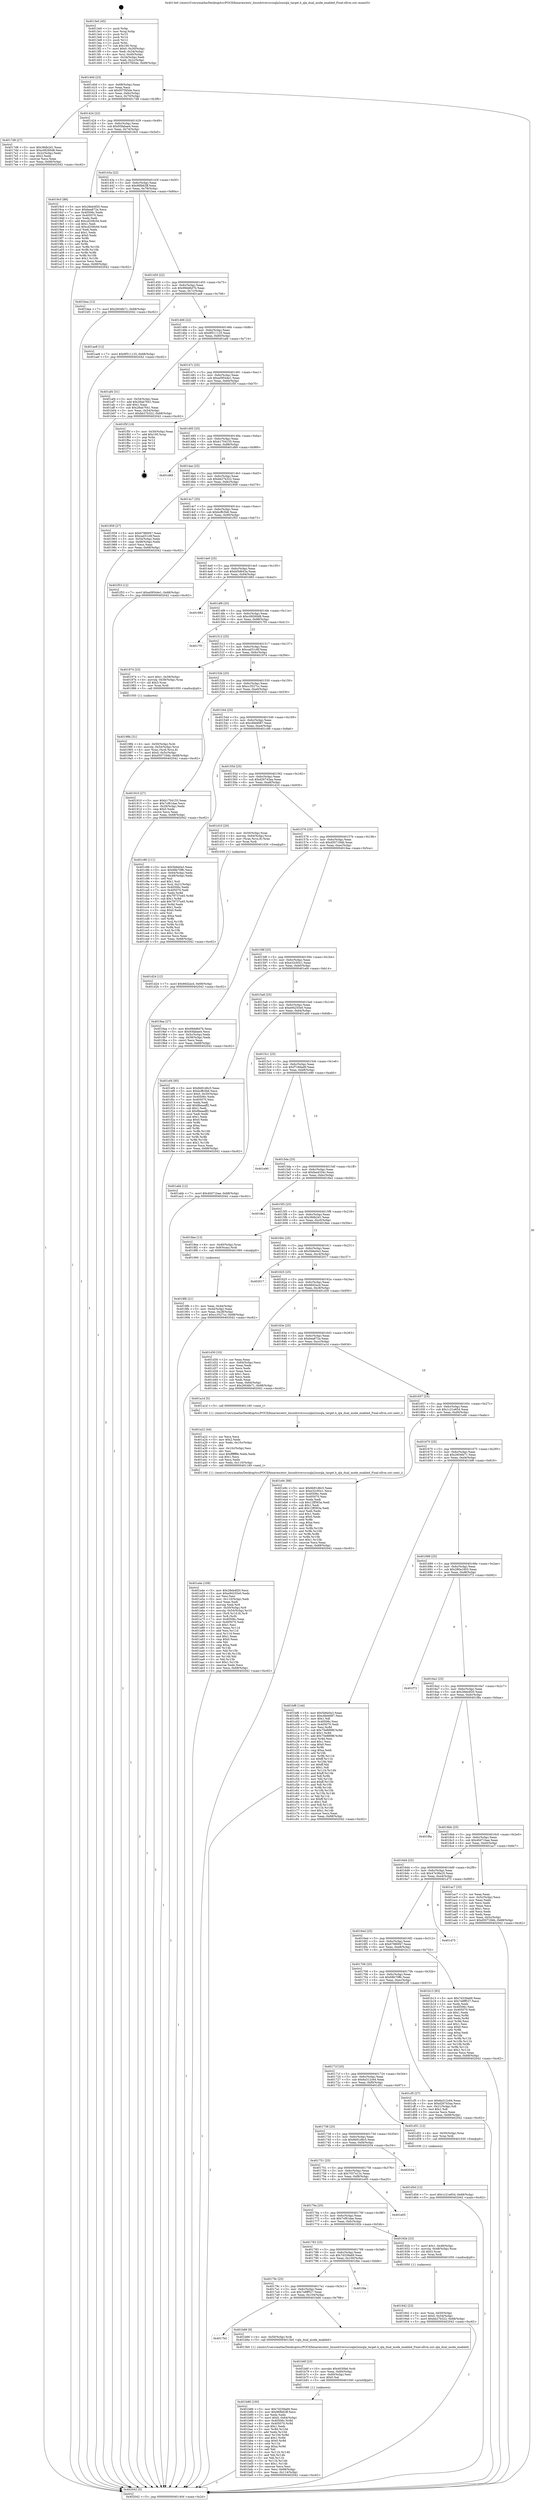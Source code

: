 digraph "0x4013e0" {
  label = "0x4013e0 (/mnt/c/Users/mathe/Desktop/tcc/POCII/binaries/extr_linuxdriversscsiqla2xxxqla_target.h_qla_dual_mode_enabled_Final-ollvm.out::main(0))"
  labelloc = "t"
  node[shape=record]

  Entry [label="",width=0.3,height=0.3,shape=circle,fillcolor=black,style=filled]
  "0x40140d" [label="{
     0x40140d [23]\l
     | [instrs]\l
     &nbsp;&nbsp;0x40140d \<+3\>: mov -0x68(%rbp),%eax\l
     &nbsp;&nbsp;0x401410 \<+2\>: mov %eax,%ecx\l
     &nbsp;&nbsp;0x401412 \<+6\>: sub $0x937f45de,%ecx\l
     &nbsp;&nbsp;0x401418 \<+3\>: mov %eax,-0x6c(%rbp)\l
     &nbsp;&nbsp;0x40141b \<+3\>: mov %ecx,-0x70(%rbp)\l
     &nbsp;&nbsp;0x40141e \<+6\>: je 00000000004017d8 \<main+0x3f8\>\l
  }"]
  "0x4017d8" [label="{
     0x4017d8 [27]\l
     | [instrs]\l
     &nbsp;&nbsp;0x4017d8 \<+5\>: mov $0x38db2d1,%eax\l
     &nbsp;&nbsp;0x4017dd \<+5\>: mov $0xc08260d8,%ecx\l
     &nbsp;&nbsp;0x4017e2 \<+3\>: mov -0x2c(%rbp),%edx\l
     &nbsp;&nbsp;0x4017e5 \<+3\>: cmp $0x2,%edx\l
     &nbsp;&nbsp;0x4017e8 \<+3\>: cmovne %ecx,%eax\l
     &nbsp;&nbsp;0x4017eb \<+3\>: mov %eax,-0x68(%rbp)\l
     &nbsp;&nbsp;0x4017ee \<+5\>: jmp 0000000000402042 \<main+0xc62\>\l
  }"]
  "0x401424" [label="{
     0x401424 [22]\l
     | [instrs]\l
     &nbsp;&nbsp;0x401424 \<+5\>: jmp 0000000000401429 \<main+0x49\>\l
     &nbsp;&nbsp;0x401429 \<+3\>: mov -0x6c(%rbp),%eax\l
     &nbsp;&nbsp;0x40142c \<+5\>: sub $0x93fabae4,%eax\l
     &nbsp;&nbsp;0x401431 \<+3\>: mov %eax,-0x74(%rbp)\l
     &nbsp;&nbsp;0x401434 \<+6\>: je 00000000004019c5 \<main+0x5e5\>\l
  }"]
  "0x402042" [label="{
     0x402042 [5]\l
     | [instrs]\l
     &nbsp;&nbsp;0x402042 \<+5\>: jmp 000000000040140d \<main+0x2d\>\l
  }"]
  "0x4013e0" [label="{
     0x4013e0 [45]\l
     | [instrs]\l
     &nbsp;&nbsp;0x4013e0 \<+1\>: push %rbp\l
     &nbsp;&nbsp;0x4013e1 \<+3\>: mov %rsp,%rbp\l
     &nbsp;&nbsp;0x4013e4 \<+2\>: push %r15\l
     &nbsp;&nbsp;0x4013e6 \<+2\>: push %r14\l
     &nbsp;&nbsp;0x4013e8 \<+2\>: push %r12\l
     &nbsp;&nbsp;0x4013ea \<+1\>: push %rbx\l
     &nbsp;&nbsp;0x4013eb \<+7\>: sub $0x100,%rsp\l
     &nbsp;&nbsp;0x4013f2 \<+7\>: movl $0x0,-0x30(%rbp)\l
     &nbsp;&nbsp;0x4013f9 \<+3\>: mov %edi,-0x34(%rbp)\l
     &nbsp;&nbsp;0x4013fc \<+4\>: mov %rsi,-0x40(%rbp)\l
     &nbsp;&nbsp;0x401400 \<+3\>: mov -0x34(%rbp),%edi\l
     &nbsp;&nbsp;0x401403 \<+3\>: mov %edi,-0x2c(%rbp)\l
     &nbsp;&nbsp;0x401406 \<+7\>: movl $0x937f45de,-0x68(%rbp)\l
  }"]
  Exit [label="",width=0.3,height=0.3,shape=circle,fillcolor=black,style=filled,peripheries=2]
  "0x4019c5" [label="{
     0x4019c5 [88]\l
     | [instrs]\l
     &nbsp;&nbsp;0x4019c5 \<+5\>: mov $0x28eb4f20,%eax\l
     &nbsp;&nbsp;0x4019ca \<+5\>: mov $0xbea872a,%ecx\l
     &nbsp;&nbsp;0x4019cf \<+7\>: mov 0x40506c,%edx\l
     &nbsp;&nbsp;0x4019d6 \<+7\>: mov 0x405070,%esi\l
     &nbsp;&nbsp;0x4019dd \<+2\>: mov %edx,%edi\l
     &nbsp;&nbsp;0x4019df \<+6\>: add $0xcd258c0d,%edi\l
     &nbsp;&nbsp;0x4019e5 \<+3\>: sub $0x1,%edi\l
     &nbsp;&nbsp;0x4019e8 \<+6\>: sub $0xcd258c0d,%edi\l
     &nbsp;&nbsp;0x4019ee \<+3\>: imul %edi,%edx\l
     &nbsp;&nbsp;0x4019f1 \<+3\>: and $0x1,%edx\l
     &nbsp;&nbsp;0x4019f4 \<+3\>: cmp $0x0,%edx\l
     &nbsp;&nbsp;0x4019f7 \<+4\>: sete %r8b\l
     &nbsp;&nbsp;0x4019fb \<+3\>: cmp $0xa,%esi\l
     &nbsp;&nbsp;0x4019fe \<+4\>: setl %r9b\l
     &nbsp;&nbsp;0x401a02 \<+3\>: mov %r8b,%r10b\l
     &nbsp;&nbsp;0x401a05 \<+3\>: and %r9b,%r10b\l
     &nbsp;&nbsp;0x401a08 \<+3\>: xor %r9b,%r8b\l
     &nbsp;&nbsp;0x401a0b \<+3\>: or %r8b,%r10b\l
     &nbsp;&nbsp;0x401a0e \<+4\>: test $0x1,%r10b\l
     &nbsp;&nbsp;0x401a12 \<+3\>: cmovne %ecx,%eax\l
     &nbsp;&nbsp;0x401a15 \<+3\>: mov %eax,-0x68(%rbp)\l
     &nbsp;&nbsp;0x401a18 \<+5\>: jmp 0000000000402042 \<main+0xc62\>\l
  }"]
  "0x40143a" [label="{
     0x40143a [22]\l
     | [instrs]\l
     &nbsp;&nbsp;0x40143a \<+5\>: jmp 000000000040143f \<main+0x5f\>\l
     &nbsp;&nbsp;0x40143f \<+3\>: mov -0x6c(%rbp),%eax\l
     &nbsp;&nbsp;0x401442 \<+5\>: sub $0x96fb62ff,%eax\l
     &nbsp;&nbsp;0x401447 \<+3\>: mov %eax,-0x78(%rbp)\l
     &nbsp;&nbsp;0x40144a \<+6\>: je 0000000000401bea \<main+0x80a\>\l
  }"]
  "0x401d5d" [label="{
     0x401d5d [12]\l
     | [instrs]\l
     &nbsp;&nbsp;0x401d5d \<+7\>: movl $0x1c21e654,-0x68(%rbp)\l
     &nbsp;&nbsp;0x401d64 \<+5\>: jmp 0000000000402042 \<main+0xc62\>\l
  }"]
  "0x401bea" [label="{
     0x401bea [12]\l
     | [instrs]\l
     &nbsp;&nbsp;0x401bea \<+7\>: movl $0x2604fe71,-0x68(%rbp)\l
     &nbsp;&nbsp;0x401bf1 \<+5\>: jmp 0000000000402042 \<main+0xc62\>\l
  }"]
  "0x401450" [label="{
     0x401450 [22]\l
     | [instrs]\l
     &nbsp;&nbsp;0x401450 \<+5\>: jmp 0000000000401455 \<main+0x75\>\l
     &nbsp;&nbsp;0x401455 \<+3\>: mov -0x6c(%rbp),%eax\l
     &nbsp;&nbsp;0x401458 \<+5\>: sub $0x99dd6d7b,%eax\l
     &nbsp;&nbsp;0x40145d \<+3\>: mov %eax,-0x7c(%rbp)\l
     &nbsp;&nbsp;0x401460 \<+6\>: je 0000000000401ae8 \<main+0x708\>\l
  }"]
  "0x401d24" [label="{
     0x401d24 [12]\l
     | [instrs]\l
     &nbsp;&nbsp;0x401d24 \<+7\>: movl $0x66d2acd,-0x68(%rbp)\l
     &nbsp;&nbsp;0x401d2b \<+5\>: jmp 0000000000402042 \<main+0xc62\>\l
  }"]
  "0x401ae8" [label="{
     0x401ae8 [12]\l
     | [instrs]\l
     &nbsp;&nbsp;0x401ae8 \<+7\>: movl $0x9f511125,-0x68(%rbp)\l
     &nbsp;&nbsp;0x401aef \<+5\>: jmp 0000000000402042 \<main+0xc62\>\l
  }"]
  "0x401466" [label="{
     0x401466 [22]\l
     | [instrs]\l
     &nbsp;&nbsp;0x401466 \<+5\>: jmp 000000000040146b \<main+0x8b\>\l
     &nbsp;&nbsp;0x40146b \<+3\>: mov -0x6c(%rbp),%eax\l
     &nbsp;&nbsp;0x40146e \<+5\>: sub $0x9f511125,%eax\l
     &nbsp;&nbsp;0x401473 \<+3\>: mov %eax,-0x80(%rbp)\l
     &nbsp;&nbsp;0x401476 \<+6\>: je 0000000000401af4 \<main+0x714\>\l
  }"]
  "0x401b86" [label="{
     0x401b86 [100]\l
     | [instrs]\l
     &nbsp;&nbsp;0x401b86 \<+5\>: mov $0x7d339a69,%esi\l
     &nbsp;&nbsp;0x401b8b \<+5\>: mov $0x96fb62ff,%ecx\l
     &nbsp;&nbsp;0x401b90 \<+2\>: xor %edx,%edx\l
     &nbsp;&nbsp;0x401b92 \<+7\>: movl $0x0,-0x64(%rbp)\l
     &nbsp;&nbsp;0x401b99 \<+8\>: mov 0x40506c,%r8d\l
     &nbsp;&nbsp;0x401ba1 \<+8\>: mov 0x405070,%r9d\l
     &nbsp;&nbsp;0x401ba9 \<+3\>: sub $0x1,%edx\l
     &nbsp;&nbsp;0x401bac \<+3\>: mov %r8d,%r10d\l
     &nbsp;&nbsp;0x401baf \<+3\>: add %edx,%r10d\l
     &nbsp;&nbsp;0x401bb2 \<+4\>: imul %r10d,%r8d\l
     &nbsp;&nbsp;0x401bb6 \<+4\>: and $0x1,%r8d\l
     &nbsp;&nbsp;0x401bba \<+4\>: cmp $0x0,%r8d\l
     &nbsp;&nbsp;0x401bbe \<+4\>: sete %r11b\l
     &nbsp;&nbsp;0x401bc2 \<+4\>: cmp $0xa,%r9d\l
     &nbsp;&nbsp;0x401bc6 \<+3\>: setl %bl\l
     &nbsp;&nbsp;0x401bc9 \<+3\>: mov %r11b,%r14b\l
     &nbsp;&nbsp;0x401bcc \<+3\>: and %bl,%r14b\l
     &nbsp;&nbsp;0x401bcf \<+3\>: xor %bl,%r11b\l
     &nbsp;&nbsp;0x401bd2 \<+3\>: or %r11b,%r14b\l
     &nbsp;&nbsp;0x401bd5 \<+4\>: test $0x1,%r14b\l
     &nbsp;&nbsp;0x401bd9 \<+3\>: cmovne %ecx,%esi\l
     &nbsp;&nbsp;0x401bdc \<+3\>: mov %esi,-0x68(%rbp)\l
     &nbsp;&nbsp;0x401bdf \<+6\>: mov %eax,-0x114(%rbp)\l
     &nbsp;&nbsp;0x401be5 \<+5\>: jmp 0000000000402042 \<main+0xc62\>\l
  }"]
  "0x401af4" [label="{
     0x401af4 [31]\l
     | [instrs]\l
     &nbsp;&nbsp;0x401af4 \<+3\>: mov -0x54(%rbp),%eax\l
     &nbsp;&nbsp;0x401af7 \<+5\>: add $0x28ab7641,%eax\l
     &nbsp;&nbsp;0x401afc \<+3\>: add $0x1,%eax\l
     &nbsp;&nbsp;0x401aff \<+5\>: sub $0x28ab7641,%eax\l
     &nbsp;&nbsp;0x401b04 \<+3\>: mov %eax,-0x54(%rbp)\l
     &nbsp;&nbsp;0x401b07 \<+7\>: movl $0xbb27b322,-0x68(%rbp)\l
     &nbsp;&nbsp;0x401b0e \<+5\>: jmp 0000000000402042 \<main+0xc62\>\l
  }"]
  "0x40147c" [label="{
     0x40147c [25]\l
     | [instrs]\l
     &nbsp;&nbsp;0x40147c \<+5\>: jmp 0000000000401481 \<main+0xa1\>\l
     &nbsp;&nbsp;0x401481 \<+3\>: mov -0x6c(%rbp),%eax\l
     &nbsp;&nbsp;0x401484 \<+5\>: sub $0xa09544e1,%eax\l
     &nbsp;&nbsp;0x401489 \<+6\>: mov %eax,-0x84(%rbp)\l
     &nbsp;&nbsp;0x40148f \<+6\>: je 0000000000401f5f \<main+0xb7f\>\l
  }"]
  "0x401b6f" [label="{
     0x401b6f [23]\l
     | [instrs]\l
     &nbsp;&nbsp;0x401b6f \<+10\>: movabs $0x4030b6,%rdi\l
     &nbsp;&nbsp;0x401b79 \<+3\>: mov %eax,-0x60(%rbp)\l
     &nbsp;&nbsp;0x401b7c \<+3\>: mov -0x60(%rbp),%esi\l
     &nbsp;&nbsp;0x401b7f \<+2\>: mov $0x0,%al\l
     &nbsp;&nbsp;0x401b81 \<+5\>: call 0000000000401040 \<printf@plt\>\l
     | [calls]\l
     &nbsp;&nbsp;0x401040 \{1\} (unknown)\l
  }"]
  "0x401f5f" [label="{
     0x401f5f [19]\l
     | [instrs]\l
     &nbsp;&nbsp;0x401f5f \<+3\>: mov -0x30(%rbp),%eax\l
     &nbsp;&nbsp;0x401f62 \<+7\>: add $0x100,%rsp\l
     &nbsp;&nbsp;0x401f69 \<+1\>: pop %rbx\l
     &nbsp;&nbsp;0x401f6a \<+2\>: pop %r12\l
     &nbsp;&nbsp;0x401f6c \<+2\>: pop %r14\l
     &nbsp;&nbsp;0x401f6e \<+2\>: pop %r15\l
     &nbsp;&nbsp;0x401f70 \<+1\>: pop %rbp\l
     &nbsp;&nbsp;0x401f71 \<+1\>: ret\l
  }"]
  "0x401495" [label="{
     0x401495 [25]\l
     | [instrs]\l
     &nbsp;&nbsp;0x401495 \<+5\>: jmp 000000000040149a \<main+0xba\>\l
     &nbsp;&nbsp;0x40149a \<+3\>: mov -0x6c(%rbp),%eax\l
     &nbsp;&nbsp;0x40149d \<+5\>: sub $0xb1704155,%eax\l
     &nbsp;&nbsp;0x4014a2 \<+6\>: mov %eax,-0x88(%rbp)\l
     &nbsp;&nbsp;0x4014a8 \<+6\>: je 0000000000401d69 \<main+0x989\>\l
  }"]
  "0x4017b5" [label="{
     0x4017b5\l
  }", style=dashed]
  "0x401d69" [label="{
     0x401d69\l
  }", style=dashed]
  "0x4014ae" [label="{
     0x4014ae [25]\l
     | [instrs]\l
     &nbsp;&nbsp;0x4014ae \<+5\>: jmp 00000000004014b3 \<main+0xd3\>\l
     &nbsp;&nbsp;0x4014b3 \<+3\>: mov -0x6c(%rbp),%eax\l
     &nbsp;&nbsp;0x4014b6 \<+5\>: sub $0xbb27b322,%eax\l
     &nbsp;&nbsp;0x4014bb \<+6\>: mov %eax,-0x8c(%rbp)\l
     &nbsp;&nbsp;0x4014c1 \<+6\>: je 0000000000401959 \<main+0x579\>\l
  }"]
  "0x401b66" [label="{
     0x401b66 [9]\l
     | [instrs]\l
     &nbsp;&nbsp;0x401b66 \<+4\>: mov -0x50(%rbp),%rdi\l
     &nbsp;&nbsp;0x401b6a \<+5\>: call 00000000004013b0 \<qla_dual_mode_enabled\>\l
     | [calls]\l
     &nbsp;&nbsp;0x4013b0 \{1\} (/mnt/c/Users/mathe/Desktop/tcc/POCII/binaries/extr_linuxdriversscsiqla2xxxqla_target.h_qla_dual_mode_enabled_Final-ollvm.out::qla_dual_mode_enabled)\l
  }"]
  "0x401959" [label="{
     0x401959 [27]\l
     | [instrs]\l
     &nbsp;&nbsp;0x401959 \<+5\>: mov $0x67880f47,%eax\l
     &nbsp;&nbsp;0x40195e \<+5\>: mov $0xcad31c6f,%ecx\l
     &nbsp;&nbsp;0x401963 \<+3\>: mov -0x54(%rbp),%edx\l
     &nbsp;&nbsp;0x401966 \<+3\>: cmp -0x48(%rbp),%edx\l
     &nbsp;&nbsp;0x401969 \<+3\>: cmovl %ecx,%eax\l
     &nbsp;&nbsp;0x40196c \<+3\>: mov %eax,-0x68(%rbp)\l
     &nbsp;&nbsp;0x40196f \<+5\>: jmp 0000000000402042 \<main+0xc62\>\l
  }"]
  "0x4014c7" [label="{
     0x4014c7 [25]\l
     | [instrs]\l
     &nbsp;&nbsp;0x4014c7 \<+5\>: jmp 00000000004014cc \<main+0xec\>\l
     &nbsp;&nbsp;0x4014cc \<+3\>: mov -0x6c(%rbp),%eax\l
     &nbsp;&nbsp;0x4014cf \<+5\>: sub $0xbcffc5b6,%eax\l
     &nbsp;&nbsp;0x4014d4 \<+6\>: mov %eax,-0x90(%rbp)\l
     &nbsp;&nbsp;0x4014da \<+6\>: je 0000000000401f53 \<main+0xb73\>\l
  }"]
  "0x40179c" [label="{
     0x40179c [25]\l
     | [instrs]\l
     &nbsp;&nbsp;0x40179c \<+5\>: jmp 00000000004017a1 \<main+0x3c1\>\l
     &nbsp;&nbsp;0x4017a1 \<+3\>: mov -0x6c(%rbp),%eax\l
     &nbsp;&nbsp;0x4017a4 \<+5\>: sub $0x7e8ff527,%eax\l
     &nbsp;&nbsp;0x4017a9 \<+6\>: mov %eax,-0x104(%rbp)\l
     &nbsp;&nbsp;0x4017af \<+6\>: je 0000000000401b66 \<main+0x786\>\l
  }"]
  "0x401f53" [label="{
     0x401f53 [12]\l
     | [instrs]\l
     &nbsp;&nbsp;0x401f53 \<+7\>: movl $0xa09544e1,-0x68(%rbp)\l
     &nbsp;&nbsp;0x401f5a \<+5\>: jmp 0000000000402042 \<main+0xc62\>\l
  }"]
  "0x4014e0" [label="{
     0x4014e0 [25]\l
     | [instrs]\l
     &nbsp;&nbsp;0x4014e0 \<+5\>: jmp 00000000004014e5 \<main+0x105\>\l
     &nbsp;&nbsp;0x4014e5 \<+3\>: mov -0x6c(%rbp),%eax\l
     &nbsp;&nbsp;0x4014e8 \<+5\>: sub $0xbf3d643a,%eax\l
     &nbsp;&nbsp;0x4014ed \<+6\>: mov %eax,-0x94(%rbp)\l
     &nbsp;&nbsp;0x4014f3 \<+6\>: je 0000000000401883 \<main+0x4a3\>\l
  }"]
  "0x401fde" [label="{
     0x401fde\l
  }", style=dashed]
  "0x401883" [label="{
     0x401883\l
  }", style=dashed]
  "0x4014f9" [label="{
     0x4014f9 [25]\l
     | [instrs]\l
     &nbsp;&nbsp;0x4014f9 \<+5\>: jmp 00000000004014fe \<main+0x11e\>\l
     &nbsp;&nbsp;0x4014fe \<+3\>: mov -0x6c(%rbp),%eax\l
     &nbsp;&nbsp;0x401501 \<+5\>: sub $0xc08260d8,%eax\l
     &nbsp;&nbsp;0x401506 \<+6\>: mov %eax,-0x98(%rbp)\l
     &nbsp;&nbsp;0x40150c \<+6\>: je 00000000004017f3 \<main+0x413\>\l
  }"]
  "0x401a4e" [label="{
     0x401a4e [109]\l
     | [instrs]\l
     &nbsp;&nbsp;0x401a4e \<+5\>: mov $0x28eb4f20,%ecx\l
     &nbsp;&nbsp;0x401a53 \<+5\>: mov $0xe94255e0,%edx\l
     &nbsp;&nbsp;0x401a58 \<+2\>: xor %esi,%esi\l
     &nbsp;&nbsp;0x401a5a \<+6\>: mov -0x110(%rbp),%edi\l
     &nbsp;&nbsp;0x401a60 \<+3\>: imul %eax,%edi\l
     &nbsp;&nbsp;0x401a63 \<+3\>: movslq %edi,%r8\l
     &nbsp;&nbsp;0x401a66 \<+4\>: mov -0x50(%rbp),%r9\l
     &nbsp;&nbsp;0x401a6a \<+4\>: movslq -0x54(%rbp),%r10\l
     &nbsp;&nbsp;0x401a6e \<+4\>: mov (%r9,%r10,8),%r9\l
     &nbsp;&nbsp;0x401a72 \<+3\>: mov %r8,(%r9)\l
     &nbsp;&nbsp;0x401a75 \<+7\>: mov 0x40506c,%eax\l
     &nbsp;&nbsp;0x401a7c \<+7\>: mov 0x405070,%edi\l
     &nbsp;&nbsp;0x401a83 \<+3\>: sub $0x1,%esi\l
     &nbsp;&nbsp;0x401a86 \<+3\>: mov %eax,%r11d\l
     &nbsp;&nbsp;0x401a89 \<+3\>: add %esi,%r11d\l
     &nbsp;&nbsp;0x401a8c \<+4\>: imul %r11d,%eax\l
     &nbsp;&nbsp;0x401a90 \<+3\>: and $0x1,%eax\l
     &nbsp;&nbsp;0x401a93 \<+3\>: cmp $0x0,%eax\l
     &nbsp;&nbsp;0x401a96 \<+3\>: sete %bl\l
     &nbsp;&nbsp;0x401a99 \<+3\>: cmp $0xa,%edi\l
     &nbsp;&nbsp;0x401a9c \<+4\>: setl %r14b\l
     &nbsp;&nbsp;0x401aa0 \<+3\>: mov %bl,%r15b\l
     &nbsp;&nbsp;0x401aa3 \<+3\>: and %r14b,%r15b\l
     &nbsp;&nbsp;0x401aa6 \<+3\>: xor %r14b,%bl\l
     &nbsp;&nbsp;0x401aa9 \<+3\>: or %bl,%r15b\l
     &nbsp;&nbsp;0x401aac \<+4\>: test $0x1,%r15b\l
     &nbsp;&nbsp;0x401ab0 \<+3\>: cmovne %edx,%ecx\l
     &nbsp;&nbsp;0x401ab3 \<+3\>: mov %ecx,-0x68(%rbp)\l
     &nbsp;&nbsp;0x401ab6 \<+5\>: jmp 0000000000402042 \<main+0xc62\>\l
  }"]
  "0x4017f3" [label="{
     0x4017f3\l
  }", style=dashed]
  "0x401512" [label="{
     0x401512 [25]\l
     | [instrs]\l
     &nbsp;&nbsp;0x401512 \<+5\>: jmp 0000000000401517 \<main+0x137\>\l
     &nbsp;&nbsp;0x401517 \<+3\>: mov -0x6c(%rbp),%eax\l
     &nbsp;&nbsp;0x40151a \<+5\>: sub $0xcad31c6f,%eax\l
     &nbsp;&nbsp;0x40151f \<+6\>: mov %eax,-0x9c(%rbp)\l
     &nbsp;&nbsp;0x401525 \<+6\>: je 0000000000401974 \<main+0x594\>\l
  }"]
  "0x401a22" [label="{
     0x401a22 [44]\l
     | [instrs]\l
     &nbsp;&nbsp;0x401a22 \<+2\>: xor %ecx,%ecx\l
     &nbsp;&nbsp;0x401a24 \<+5\>: mov $0x2,%edx\l
     &nbsp;&nbsp;0x401a29 \<+6\>: mov %edx,-0x10c(%rbp)\l
     &nbsp;&nbsp;0x401a2f \<+1\>: cltd\l
     &nbsp;&nbsp;0x401a30 \<+6\>: mov -0x10c(%rbp),%esi\l
     &nbsp;&nbsp;0x401a36 \<+2\>: idiv %esi\l
     &nbsp;&nbsp;0x401a38 \<+6\>: imul $0xfffffffe,%edx,%edx\l
     &nbsp;&nbsp;0x401a3e \<+3\>: sub $0x1,%ecx\l
     &nbsp;&nbsp;0x401a41 \<+2\>: sub %ecx,%edx\l
     &nbsp;&nbsp;0x401a43 \<+6\>: mov %edx,-0x110(%rbp)\l
     &nbsp;&nbsp;0x401a49 \<+5\>: call 0000000000401160 \<next_i\>\l
     | [calls]\l
     &nbsp;&nbsp;0x401160 \{1\} (/mnt/c/Users/mathe/Desktop/tcc/POCII/binaries/extr_linuxdriversscsiqla2xxxqla_target.h_qla_dual_mode_enabled_Final-ollvm.out::next_i)\l
  }"]
  "0x401974" [label="{
     0x401974 [23]\l
     | [instrs]\l
     &nbsp;&nbsp;0x401974 \<+7\>: movl $0x1,-0x58(%rbp)\l
     &nbsp;&nbsp;0x40197b \<+4\>: movslq -0x58(%rbp),%rax\l
     &nbsp;&nbsp;0x40197f \<+4\>: shl $0x3,%rax\l
     &nbsp;&nbsp;0x401983 \<+3\>: mov %rax,%rdi\l
     &nbsp;&nbsp;0x401986 \<+5\>: call 0000000000401050 \<malloc@plt\>\l
     | [calls]\l
     &nbsp;&nbsp;0x401050 \{1\} (unknown)\l
  }"]
  "0x40152b" [label="{
     0x40152b [25]\l
     | [instrs]\l
     &nbsp;&nbsp;0x40152b \<+5\>: jmp 0000000000401530 \<main+0x150\>\l
     &nbsp;&nbsp;0x401530 \<+3\>: mov -0x6c(%rbp),%eax\l
     &nbsp;&nbsp;0x401533 \<+5\>: sub $0xcc3527cc,%eax\l
     &nbsp;&nbsp;0x401538 \<+6\>: mov %eax,-0xa0(%rbp)\l
     &nbsp;&nbsp;0x40153e \<+6\>: je 0000000000401910 \<main+0x530\>\l
  }"]
  "0x40198b" [label="{
     0x40198b [31]\l
     | [instrs]\l
     &nbsp;&nbsp;0x40198b \<+4\>: mov -0x50(%rbp),%rdi\l
     &nbsp;&nbsp;0x40198f \<+4\>: movslq -0x54(%rbp),%rcx\l
     &nbsp;&nbsp;0x401993 \<+4\>: mov %rax,(%rdi,%rcx,8)\l
     &nbsp;&nbsp;0x401997 \<+7\>: movl $0x0,-0x5c(%rbp)\l
     &nbsp;&nbsp;0x40199e \<+7\>: movl $0xd507184b,-0x68(%rbp)\l
     &nbsp;&nbsp;0x4019a5 \<+5\>: jmp 0000000000402042 \<main+0xc62\>\l
  }"]
  "0x401910" [label="{
     0x401910 [27]\l
     | [instrs]\l
     &nbsp;&nbsp;0x401910 \<+5\>: mov $0xb1704155,%eax\l
     &nbsp;&nbsp;0x401915 \<+5\>: mov $0x7cf81dae,%ecx\l
     &nbsp;&nbsp;0x40191a \<+3\>: mov -0x28(%rbp),%edx\l
     &nbsp;&nbsp;0x40191d \<+3\>: cmp $0x0,%edx\l
     &nbsp;&nbsp;0x401920 \<+3\>: cmove %ecx,%eax\l
     &nbsp;&nbsp;0x401923 \<+3\>: mov %eax,-0x68(%rbp)\l
     &nbsp;&nbsp;0x401926 \<+5\>: jmp 0000000000402042 \<main+0xc62\>\l
  }"]
  "0x401544" [label="{
     0x401544 [25]\l
     | [instrs]\l
     &nbsp;&nbsp;0x401544 \<+5\>: jmp 0000000000401549 \<main+0x169\>\l
     &nbsp;&nbsp;0x401549 \<+3\>: mov -0x6c(%rbp),%eax\l
     &nbsp;&nbsp;0x40154c \<+5\>: sub $0xcfdd4687,%eax\l
     &nbsp;&nbsp;0x401551 \<+6\>: mov %eax,-0xa4(%rbp)\l
     &nbsp;&nbsp;0x401557 \<+6\>: je 0000000000401c86 \<main+0x8a6\>\l
  }"]
  "0x401942" [label="{
     0x401942 [23]\l
     | [instrs]\l
     &nbsp;&nbsp;0x401942 \<+4\>: mov %rax,-0x50(%rbp)\l
     &nbsp;&nbsp;0x401946 \<+7\>: movl $0x0,-0x54(%rbp)\l
     &nbsp;&nbsp;0x40194d \<+7\>: movl $0xbb27b322,-0x68(%rbp)\l
     &nbsp;&nbsp;0x401954 \<+5\>: jmp 0000000000402042 \<main+0xc62\>\l
  }"]
  "0x401c86" [label="{
     0x401c86 [111]\l
     | [instrs]\l
     &nbsp;&nbsp;0x401c86 \<+5\>: mov $0x5b6e0a3,%eax\l
     &nbsp;&nbsp;0x401c8b \<+5\>: mov $0x68b70ffc,%ecx\l
     &nbsp;&nbsp;0x401c90 \<+3\>: mov -0x64(%rbp),%edx\l
     &nbsp;&nbsp;0x401c93 \<+3\>: cmp -0x48(%rbp),%edx\l
     &nbsp;&nbsp;0x401c96 \<+4\>: setl %sil\l
     &nbsp;&nbsp;0x401c9a \<+4\>: and $0x1,%sil\l
     &nbsp;&nbsp;0x401c9e \<+4\>: mov %sil,-0x21(%rbp)\l
     &nbsp;&nbsp;0x401ca2 \<+7\>: mov 0x40506c,%edx\l
     &nbsp;&nbsp;0x401ca9 \<+7\>: mov 0x405070,%edi\l
     &nbsp;&nbsp;0x401cb0 \<+3\>: mov %edx,%r8d\l
     &nbsp;&nbsp;0x401cb3 \<+7\>: sub $0x79737e45,%r8d\l
     &nbsp;&nbsp;0x401cba \<+4\>: sub $0x1,%r8d\l
     &nbsp;&nbsp;0x401cbe \<+7\>: add $0x79737e45,%r8d\l
     &nbsp;&nbsp;0x401cc5 \<+4\>: imul %r8d,%edx\l
     &nbsp;&nbsp;0x401cc9 \<+3\>: and $0x1,%edx\l
     &nbsp;&nbsp;0x401ccc \<+3\>: cmp $0x0,%edx\l
     &nbsp;&nbsp;0x401ccf \<+4\>: sete %sil\l
     &nbsp;&nbsp;0x401cd3 \<+3\>: cmp $0xa,%edi\l
     &nbsp;&nbsp;0x401cd6 \<+4\>: setl %r9b\l
     &nbsp;&nbsp;0x401cda \<+3\>: mov %sil,%r10b\l
     &nbsp;&nbsp;0x401cdd \<+3\>: and %r9b,%r10b\l
     &nbsp;&nbsp;0x401ce0 \<+3\>: xor %r9b,%sil\l
     &nbsp;&nbsp;0x401ce3 \<+3\>: or %sil,%r10b\l
     &nbsp;&nbsp;0x401ce6 \<+4\>: test $0x1,%r10b\l
     &nbsp;&nbsp;0x401cea \<+3\>: cmovne %ecx,%eax\l
     &nbsp;&nbsp;0x401ced \<+3\>: mov %eax,-0x68(%rbp)\l
     &nbsp;&nbsp;0x401cf0 \<+5\>: jmp 0000000000402042 \<main+0xc62\>\l
  }"]
  "0x40155d" [label="{
     0x40155d [25]\l
     | [instrs]\l
     &nbsp;&nbsp;0x40155d \<+5\>: jmp 0000000000401562 \<main+0x182\>\l
     &nbsp;&nbsp;0x401562 \<+3\>: mov -0x6c(%rbp),%eax\l
     &nbsp;&nbsp;0x401565 \<+5\>: sub $0xd26743aa,%eax\l
     &nbsp;&nbsp;0x40156a \<+6\>: mov %eax,-0xa8(%rbp)\l
     &nbsp;&nbsp;0x401570 \<+6\>: je 0000000000401d10 \<main+0x930\>\l
  }"]
  "0x401783" [label="{
     0x401783 [25]\l
     | [instrs]\l
     &nbsp;&nbsp;0x401783 \<+5\>: jmp 0000000000401788 \<main+0x3a8\>\l
     &nbsp;&nbsp;0x401788 \<+3\>: mov -0x6c(%rbp),%eax\l
     &nbsp;&nbsp;0x40178b \<+5\>: sub $0x7d339a69,%eax\l
     &nbsp;&nbsp;0x401790 \<+6\>: mov %eax,-0x100(%rbp)\l
     &nbsp;&nbsp;0x401796 \<+6\>: je 0000000000401fde \<main+0xbfe\>\l
  }"]
  "0x401d10" [label="{
     0x401d10 [20]\l
     | [instrs]\l
     &nbsp;&nbsp;0x401d10 \<+4\>: mov -0x50(%rbp),%rax\l
     &nbsp;&nbsp;0x401d14 \<+4\>: movslq -0x64(%rbp),%rcx\l
     &nbsp;&nbsp;0x401d18 \<+4\>: mov (%rax,%rcx,8),%rax\l
     &nbsp;&nbsp;0x401d1c \<+3\>: mov %rax,%rdi\l
     &nbsp;&nbsp;0x401d1f \<+5\>: call 0000000000401030 \<free@plt\>\l
     | [calls]\l
     &nbsp;&nbsp;0x401030 \{1\} (unknown)\l
  }"]
  "0x401576" [label="{
     0x401576 [25]\l
     | [instrs]\l
     &nbsp;&nbsp;0x401576 \<+5\>: jmp 000000000040157b \<main+0x19b\>\l
     &nbsp;&nbsp;0x40157b \<+3\>: mov -0x6c(%rbp),%eax\l
     &nbsp;&nbsp;0x40157e \<+5\>: sub $0xd507184b,%eax\l
     &nbsp;&nbsp;0x401583 \<+6\>: mov %eax,-0xac(%rbp)\l
     &nbsp;&nbsp;0x401589 \<+6\>: je 00000000004019aa \<main+0x5ca\>\l
  }"]
  "0x40192b" [label="{
     0x40192b [23]\l
     | [instrs]\l
     &nbsp;&nbsp;0x40192b \<+7\>: movl $0x1,-0x48(%rbp)\l
     &nbsp;&nbsp;0x401932 \<+4\>: movslq -0x48(%rbp),%rax\l
     &nbsp;&nbsp;0x401936 \<+4\>: shl $0x3,%rax\l
     &nbsp;&nbsp;0x40193a \<+3\>: mov %rax,%rdi\l
     &nbsp;&nbsp;0x40193d \<+5\>: call 0000000000401050 \<malloc@plt\>\l
     | [calls]\l
     &nbsp;&nbsp;0x401050 \{1\} (unknown)\l
  }"]
  "0x4019aa" [label="{
     0x4019aa [27]\l
     | [instrs]\l
     &nbsp;&nbsp;0x4019aa \<+5\>: mov $0x99dd6d7b,%eax\l
     &nbsp;&nbsp;0x4019af \<+5\>: mov $0x93fabae4,%ecx\l
     &nbsp;&nbsp;0x4019b4 \<+3\>: mov -0x5c(%rbp),%edx\l
     &nbsp;&nbsp;0x4019b7 \<+3\>: cmp -0x58(%rbp),%edx\l
     &nbsp;&nbsp;0x4019ba \<+3\>: cmovl %ecx,%eax\l
     &nbsp;&nbsp;0x4019bd \<+3\>: mov %eax,-0x68(%rbp)\l
     &nbsp;&nbsp;0x4019c0 \<+5\>: jmp 0000000000402042 \<main+0xc62\>\l
  }"]
  "0x40158f" [label="{
     0x40158f [25]\l
     | [instrs]\l
     &nbsp;&nbsp;0x40158f \<+5\>: jmp 0000000000401594 \<main+0x1b4\>\l
     &nbsp;&nbsp;0x401594 \<+3\>: mov -0x6c(%rbp),%eax\l
     &nbsp;&nbsp;0x401597 \<+5\>: sub $0xe32c93c1,%eax\l
     &nbsp;&nbsp;0x40159c \<+6\>: mov %eax,-0xb0(%rbp)\l
     &nbsp;&nbsp;0x4015a2 \<+6\>: je 0000000000401ef4 \<main+0xb14\>\l
  }"]
  "0x40176a" [label="{
     0x40176a [25]\l
     | [instrs]\l
     &nbsp;&nbsp;0x40176a \<+5\>: jmp 000000000040176f \<main+0x38f\>\l
     &nbsp;&nbsp;0x40176f \<+3\>: mov -0x6c(%rbp),%eax\l
     &nbsp;&nbsp;0x401772 \<+5\>: sub $0x7cf81dae,%eax\l
     &nbsp;&nbsp;0x401777 \<+6\>: mov %eax,-0xfc(%rbp)\l
     &nbsp;&nbsp;0x40177d \<+6\>: je 000000000040192b \<main+0x54b\>\l
  }"]
  "0x401ef4" [label="{
     0x401ef4 [95]\l
     | [instrs]\l
     &nbsp;&nbsp;0x401ef4 \<+5\>: mov $0x6b91d6c5,%eax\l
     &nbsp;&nbsp;0x401ef9 \<+5\>: mov $0xbcffc5b6,%ecx\l
     &nbsp;&nbsp;0x401efe \<+7\>: movl $0x0,-0x30(%rbp)\l
     &nbsp;&nbsp;0x401f05 \<+7\>: mov 0x40506c,%edx\l
     &nbsp;&nbsp;0x401f0c \<+7\>: mov 0x405070,%esi\l
     &nbsp;&nbsp;0x401f13 \<+2\>: mov %edx,%edi\l
     &nbsp;&nbsp;0x401f15 \<+6\>: add $0x8beaaff2,%edi\l
     &nbsp;&nbsp;0x401f1b \<+3\>: sub $0x1,%edi\l
     &nbsp;&nbsp;0x401f1e \<+6\>: sub $0x8beaaff2,%edi\l
     &nbsp;&nbsp;0x401f24 \<+3\>: imul %edi,%edx\l
     &nbsp;&nbsp;0x401f27 \<+3\>: and $0x1,%edx\l
     &nbsp;&nbsp;0x401f2a \<+3\>: cmp $0x0,%edx\l
     &nbsp;&nbsp;0x401f2d \<+4\>: sete %r8b\l
     &nbsp;&nbsp;0x401f31 \<+3\>: cmp $0xa,%esi\l
     &nbsp;&nbsp;0x401f34 \<+4\>: setl %r9b\l
     &nbsp;&nbsp;0x401f38 \<+3\>: mov %r8b,%r10b\l
     &nbsp;&nbsp;0x401f3b \<+3\>: and %r9b,%r10b\l
     &nbsp;&nbsp;0x401f3e \<+3\>: xor %r9b,%r8b\l
     &nbsp;&nbsp;0x401f41 \<+3\>: or %r8b,%r10b\l
     &nbsp;&nbsp;0x401f44 \<+4\>: test $0x1,%r10b\l
     &nbsp;&nbsp;0x401f48 \<+3\>: cmovne %ecx,%eax\l
     &nbsp;&nbsp;0x401f4b \<+3\>: mov %eax,-0x68(%rbp)\l
     &nbsp;&nbsp;0x401f4e \<+5\>: jmp 0000000000402042 \<main+0xc62\>\l
  }"]
  "0x4015a8" [label="{
     0x4015a8 [25]\l
     | [instrs]\l
     &nbsp;&nbsp;0x4015a8 \<+5\>: jmp 00000000004015ad \<main+0x1cd\>\l
     &nbsp;&nbsp;0x4015ad \<+3\>: mov -0x6c(%rbp),%eax\l
     &nbsp;&nbsp;0x4015b0 \<+5\>: sub $0xe94255e0,%eax\l
     &nbsp;&nbsp;0x4015b5 \<+6\>: mov %eax,-0xb4(%rbp)\l
     &nbsp;&nbsp;0x4015bb \<+6\>: je 0000000000401abb \<main+0x6db\>\l
  }"]
  "0x401e05" [label="{
     0x401e05\l
  }", style=dashed]
  "0x401abb" [label="{
     0x401abb [12]\l
     | [instrs]\l
     &nbsp;&nbsp;0x401abb \<+7\>: movl $0x40d71bae,-0x68(%rbp)\l
     &nbsp;&nbsp;0x401ac2 \<+5\>: jmp 0000000000402042 \<main+0xc62\>\l
  }"]
  "0x4015c1" [label="{
     0x4015c1 [25]\l
     | [instrs]\l
     &nbsp;&nbsp;0x4015c1 \<+5\>: jmp 00000000004015c6 \<main+0x1e6\>\l
     &nbsp;&nbsp;0x4015c6 \<+3\>: mov -0x6c(%rbp),%eax\l
     &nbsp;&nbsp;0x4015c9 \<+5\>: sub $0xf7c9dad9,%eax\l
     &nbsp;&nbsp;0x4015ce \<+6\>: mov %eax,-0xb8(%rbp)\l
     &nbsp;&nbsp;0x4015d4 \<+6\>: je 0000000000401e90 \<main+0xab0\>\l
  }"]
  "0x401751" [label="{
     0x401751 [25]\l
     | [instrs]\l
     &nbsp;&nbsp;0x401751 \<+5\>: jmp 0000000000401756 \<main+0x376\>\l
     &nbsp;&nbsp;0x401756 \<+3\>: mov -0x6c(%rbp),%eax\l
     &nbsp;&nbsp;0x401759 \<+5\>: sub $0x7037e13c,%eax\l
     &nbsp;&nbsp;0x40175e \<+6\>: mov %eax,-0xf8(%rbp)\l
     &nbsp;&nbsp;0x401764 \<+6\>: je 0000000000401e05 \<main+0xa25\>\l
  }"]
  "0x401e90" [label="{
     0x401e90\l
  }", style=dashed]
  "0x4015da" [label="{
     0x4015da [25]\l
     | [instrs]\l
     &nbsp;&nbsp;0x4015da \<+5\>: jmp 00000000004015df \<main+0x1ff\>\l
     &nbsp;&nbsp;0x4015df \<+3\>: mov -0x6c(%rbp),%eax\l
     &nbsp;&nbsp;0x4015e2 \<+5\>: sub $0xfaa4334c,%eax\l
     &nbsp;&nbsp;0x4015e7 \<+6\>: mov %eax,-0xbc(%rbp)\l
     &nbsp;&nbsp;0x4015ed \<+6\>: je 00000000004018e2 \<main+0x502\>\l
  }"]
  "0x402034" [label="{
     0x402034\l
  }", style=dashed]
  "0x4018e2" [label="{
     0x4018e2\l
  }", style=dashed]
  "0x4015f3" [label="{
     0x4015f3 [25]\l
     | [instrs]\l
     &nbsp;&nbsp;0x4015f3 \<+5\>: jmp 00000000004015f8 \<main+0x218\>\l
     &nbsp;&nbsp;0x4015f8 \<+3\>: mov -0x6c(%rbp),%eax\l
     &nbsp;&nbsp;0x4015fb \<+5\>: sub $0x38db2d1,%eax\l
     &nbsp;&nbsp;0x401600 \<+6\>: mov %eax,-0xc0(%rbp)\l
     &nbsp;&nbsp;0x401606 \<+6\>: je 00000000004018ee \<main+0x50e\>\l
  }"]
  "0x401738" [label="{
     0x401738 [25]\l
     | [instrs]\l
     &nbsp;&nbsp;0x401738 \<+5\>: jmp 000000000040173d \<main+0x35d\>\l
     &nbsp;&nbsp;0x40173d \<+3\>: mov -0x6c(%rbp),%eax\l
     &nbsp;&nbsp;0x401740 \<+5\>: sub $0x6b91d6c5,%eax\l
     &nbsp;&nbsp;0x401745 \<+6\>: mov %eax,-0xf4(%rbp)\l
     &nbsp;&nbsp;0x40174b \<+6\>: je 0000000000402034 \<main+0xc54\>\l
  }"]
  "0x4018ee" [label="{
     0x4018ee [13]\l
     | [instrs]\l
     &nbsp;&nbsp;0x4018ee \<+4\>: mov -0x40(%rbp),%rax\l
     &nbsp;&nbsp;0x4018f2 \<+4\>: mov 0x8(%rax),%rdi\l
     &nbsp;&nbsp;0x4018f6 \<+5\>: call 0000000000401060 \<atoi@plt\>\l
     | [calls]\l
     &nbsp;&nbsp;0x401060 \{1\} (unknown)\l
  }"]
  "0x40160c" [label="{
     0x40160c [25]\l
     | [instrs]\l
     &nbsp;&nbsp;0x40160c \<+5\>: jmp 0000000000401611 \<main+0x231\>\l
     &nbsp;&nbsp;0x401611 \<+3\>: mov -0x6c(%rbp),%eax\l
     &nbsp;&nbsp;0x401614 \<+5\>: sub $0x5b6e0a3,%eax\l
     &nbsp;&nbsp;0x401619 \<+6\>: mov %eax,-0xc4(%rbp)\l
     &nbsp;&nbsp;0x40161f \<+6\>: je 0000000000402017 \<main+0xc37\>\l
  }"]
  "0x4018fb" [label="{
     0x4018fb [21]\l
     | [instrs]\l
     &nbsp;&nbsp;0x4018fb \<+3\>: mov %eax,-0x44(%rbp)\l
     &nbsp;&nbsp;0x4018fe \<+3\>: mov -0x44(%rbp),%eax\l
     &nbsp;&nbsp;0x401901 \<+3\>: mov %eax,-0x28(%rbp)\l
     &nbsp;&nbsp;0x401904 \<+7\>: movl $0xcc3527cc,-0x68(%rbp)\l
     &nbsp;&nbsp;0x40190b \<+5\>: jmp 0000000000402042 \<main+0xc62\>\l
  }"]
  "0x401d51" [label="{
     0x401d51 [12]\l
     | [instrs]\l
     &nbsp;&nbsp;0x401d51 \<+4\>: mov -0x50(%rbp),%rax\l
     &nbsp;&nbsp;0x401d55 \<+3\>: mov %rax,%rdi\l
     &nbsp;&nbsp;0x401d58 \<+5\>: call 0000000000401030 \<free@plt\>\l
     | [calls]\l
     &nbsp;&nbsp;0x401030 \{1\} (unknown)\l
  }"]
  "0x402017" [label="{
     0x402017\l
  }", style=dashed]
  "0x401625" [label="{
     0x401625 [25]\l
     | [instrs]\l
     &nbsp;&nbsp;0x401625 \<+5\>: jmp 000000000040162a \<main+0x24a\>\l
     &nbsp;&nbsp;0x40162a \<+3\>: mov -0x6c(%rbp),%eax\l
     &nbsp;&nbsp;0x40162d \<+5\>: sub $0x66d2acd,%eax\l
     &nbsp;&nbsp;0x401632 \<+6\>: mov %eax,-0xc8(%rbp)\l
     &nbsp;&nbsp;0x401638 \<+6\>: je 0000000000401d30 \<main+0x950\>\l
  }"]
  "0x40171f" [label="{
     0x40171f [25]\l
     | [instrs]\l
     &nbsp;&nbsp;0x40171f \<+5\>: jmp 0000000000401724 \<main+0x344\>\l
     &nbsp;&nbsp;0x401724 \<+3\>: mov -0x6c(%rbp),%eax\l
     &nbsp;&nbsp;0x401727 \<+5\>: sub $0x6a312c64,%eax\l
     &nbsp;&nbsp;0x40172c \<+6\>: mov %eax,-0xf0(%rbp)\l
     &nbsp;&nbsp;0x401732 \<+6\>: je 0000000000401d51 \<main+0x971\>\l
  }"]
  "0x401d30" [label="{
     0x401d30 [33]\l
     | [instrs]\l
     &nbsp;&nbsp;0x401d30 \<+2\>: xor %eax,%eax\l
     &nbsp;&nbsp;0x401d32 \<+3\>: mov -0x64(%rbp),%ecx\l
     &nbsp;&nbsp;0x401d35 \<+2\>: mov %eax,%edx\l
     &nbsp;&nbsp;0x401d37 \<+2\>: sub %ecx,%edx\l
     &nbsp;&nbsp;0x401d39 \<+2\>: mov %eax,%ecx\l
     &nbsp;&nbsp;0x401d3b \<+3\>: sub $0x1,%ecx\l
     &nbsp;&nbsp;0x401d3e \<+2\>: add %ecx,%edx\l
     &nbsp;&nbsp;0x401d40 \<+2\>: sub %edx,%eax\l
     &nbsp;&nbsp;0x401d42 \<+3\>: mov %eax,-0x64(%rbp)\l
     &nbsp;&nbsp;0x401d45 \<+7\>: movl $0x2604fe71,-0x68(%rbp)\l
     &nbsp;&nbsp;0x401d4c \<+5\>: jmp 0000000000402042 \<main+0xc62\>\l
  }"]
  "0x40163e" [label="{
     0x40163e [25]\l
     | [instrs]\l
     &nbsp;&nbsp;0x40163e \<+5\>: jmp 0000000000401643 \<main+0x263\>\l
     &nbsp;&nbsp;0x401643 \<+3\>: mov -0x6c(%rbp),%eax\l
     &nbsp;&nbsp;0x401646 \<+5\>: sub $0xbea872a,%eax\l
     &nbsp;&nbsp;0x40164b \<+6\>: mov %eax,-0xcc(%rbp)\l
     &nbsp;&nbsp;0x401651 \<+6\>: je 0000000000401a1d \<main+0x63d\>\l
  }"]
  "0x401cf5" [label="{
     0x401cf5 [27]\l
     | [instrs]\l
     &nbsp;&nbsp;0x401cf5 \<+5\>: mov $0x6a312c64,%eax\l
     &nbsp;&nbsp;0x401cfa \<+5\>: mov $0xd26743aa,%ecx\l
     &nbsp;&nbsp;0x401cff \<+3\>: mov -0x21(%rbp),%dl\l
     &nbsp;&nbsp;0x401d02 \<+3\>: test $0x1,%dl\l
     &nbsp;&nbsp;0x401d05 \<+3\>: cmovne %ecx,%eax\l
     &nbsp;&nbsp;0x401d08 \<+3\>: mov %eax,-0x68(%rbp)\l
     &nbsp;&nbsp;0x401d0b \<+5\>: jmp 0000000000402042 \<main+0xc62\>\l
  }"]
  "0x401a1d" [label="{
     0x401a1d [5]\l
     | [instrs]\l
     &nbsp;&nbsp;0x401a1d \<+5\>: call 0000000000401160 \<next_i\>\l
     | [calls]\l
     &nbsp;&nbsp;0x401160 \{1\} (/mnt/c/Users/mathe/Desktop/tcc/POCII/binaries/extr_linuxdriversscsiqla2xxxqla_target.h_qla_dual_mode_enabled_Final-ollvm.out::next_i)\l
  }"]
  "0x401657" [label="{
     0x401657 [25]\l
     | [instrs]\l
     &nbsp;&nbsp;0x401657 \<+5\>: jmp 000000000040165c \<main+0x27c\>\l
     &nbsp;&nbsp;0x40165c \<+3\>: mov -0x6c(%rbp),%eax\l
     &nbsp;&nbsp;0x40165f \<+5\>: sub $0x1c21e654,%eax\l
     &nbsp;&nbsp;0x401664 \<+6\>: mov %eax,-0xd0(%rbp)\l
     &nbsp;&nbsp;0x40166a \<+6\>: je 0000000000401e9c \<main+0xabc\>\l
  }"]
  "0x401706" [label="{
     0x401706 [25]\l
     | [instrs]\l
     &nbsp;&nbsp;0x401706 \<+5\>: jmp 000000000040170b \<main+0x32b\>\l
     &nbsp;&nbsp;0x40170b \<+3\>: mov -0x6c(%rbp),%eax\l
     &nbsp;&nbsp;0x40170e \<+5\>: sub $0x68b70ffc,%eax\l
     &nbsp;&nbsp;0x401713 \<+6\>: mov %eax,-0xec(%rbp)\l
     &nbsp;&nbsp;0x401719 \<+6\>: je 0000000000401cf5 \<main+0x915\>\l
  }"]
  "0x401e9c" [label="{
     0x401e9c [88]\l
     | [instrs]\l
     &nbsp;&nbsp;0x401e9c \<+5\>: mov $0x6b91d6c5,%eax\l
     &nbsp;&nbsp;0x401ea1 \<+5\>: mov $0xe32c93c1,%ecx\l
     &nbsp;&nbsp;0x401ea6 \<+7\>: mov 0x40506c,%edx\l
     &nbsp;&nbsp;0x401ead \<+7\>: mov 0x405070,%esi\l
     &nbsp;&nbsp;0x401eb4 \<+2\>: mov %edx,%edi\l
     &nbsp;&nbsp;0x401eb6 \<+6\>: sub $0x12ff363a,%edi\l
     &nbsp;&nbsp;0x401ebc \<+3\>: sub $0x1,%edi\l
     &nbsp;&nbsp;0x401ebf \<+6\>: add $0x12ff363a,%edi\l
     &nbsp;&nbsp;0x401ec5 \<+3\>: imul %edi,%edx\l
     &nbsp;&nbsp;0x401ec8 \<+3\>: and $0x1,%edx\l
     &nbsp;&nbsp;0x401ecb \<+3\>: cmp $0x0,%edx\l
     &nbsp;&nbsp;0x401ece \<+4\>: sete %r8b\l
     &nbsp;&nbsp;0x401ed2 \<+3\>: cmp $0xa,%esi\l
     &nbsp;&nbsp;0x401ed5 \<+4\>: setl %r9b\l
     &nbsp;&nbsp;0x401ed9 \<+3\>: mov %r8b,%r10b\l
     &nbsp;&nbsp;0x401edc \<+3\>: and %r9b,%r10b\l
     &nbsp;&nbsp;0x401edf \<+3\>: xor %r9b,%r8b\l
     &nbsp;&nbsp;0x401ee2 \<+3\>: or %r8b,%r10b\l
     &nbsp;&nbsp;0x401ee5 \<+4\>: test $0x1,%r10b\l
     &nbsp;&nbsp;0x401ee9 \<+3\>: cmovne %ecx,%eax\l
     &nbsp;&nbsp;0x401eec \<+3\>: mov %eax,-0x68(%rbp)\l
     &nbsp;&nbsp;0x401eef \<+5\>: jmp 0000000000402042 \<main+0xc62\>\l
  }"]
  "0x401670" [label="{
     0x401670 [25]\l
     | [instrs]\l
     &nbsp;&nbsp;0x401670 \<+5\>: jmp 0000000000401675 \<main+0x295\>\l
     &nbsp;&nbsp;0x401675 \<+3\>: mov -0x6c(%rbp),%eax\l
     &nbsp;&nbsp;0x401678 \<+5\>: sub $0x2604fe71,%eax\l
     &nbsp;&nbsp;0x40167d \<+6\>: mov %eax,-0xd4(%rbp)\l
     &nbsp;&nbsp;0x401683 \<+6\>: je 0000000000401bf6 \<main+0x816\>\l
  }"]
  "0x401b13" [label="{
     0x401b13 [83]\l
     | [instrs]\l
     &nbsp;&nbsp;0x401b13 \<+5\>: mov $0x7d339a69,%eax\l
     &nbsp;&nbsp;0x401b18 \<+5\>: mov $0x7e8ff527,%ecx\l
     &nbsp;&nbsp;0x401b1d \<+2\>: xor %edx,%edx\l
     &nbsp;&nbsp;0x401b1f \<+7\>: mov 0x40506c,%esi\l
     &nbsp;&nbsp;0x401b26 \<+7\>: mov 0x405070,%edi\l
     &nbsp;&nbsp;0x401b2d \<+3\>: sub $0x1,%edx\l
     &nbsp;&nbsp;0x401b30 \<+3\>: mov %esi,%r8d\l
     &nbsp;&nbsp;0x401b33 \<+3\>: add %edx,%r8d\l
     &nbsp;&nbsp;0x401b36 \<+4\>: imul %r8d,%esi\l
     &nbsp;&nbsp;0x401b3a \<+3\>: and $0x1,%esi\l
     &nbsp;&nbsp;0x401b3d \<+3\>: cmp $0x0,%esi\l
     &nbsp;&nbsp;0x401b40 \<+4\>: sete %r9b\l
     &nbsp;&nbsp;0x401b44 \<+3\>: cmp $0xa,%edi\l
     &nbsp;&nbsp;0x401b47 \<+4\>: setl %r10b\l
     &nbsp;&nbsp;0x401b4b \<+3\>: mov %r9b,%r11b\l
     &nbsp;&nbsp;0x401b4e \<+3\>: and %r10b,%r11b\l
     &nbsp;&nbsp;0x401b51 \<+3\>: xor %r10b,%r9b\l
     &nbsp;&nbsp;0x401b54 \<+3\>: or %r9b,%r11b\l
     &nbsp;&nbsp;0x401b57 \<+4\>: test $0x1,%r11b\l
     &nbsp;&nbsp;0x401b5b \<+3\>: cmovne %ecx,%eax\l
     &nbsp;&nbsp;0x401b5e \<+3\>: mov %eax,-0x68(%rbp)\l
     &nbsp;&nbsp;0x401b61 \<+5\>: jmp 0000000000402042 \<main+0xc62\>\l
  }"]
  "0x401bf6" [label="{
     0x401bf6 [144]\l
     | [instrs]\l
     &nbsp;&nbsp;0x401bf6 \<+5\>: mov $0x5b6e0a3,%eax\l
     &nbsp;&nbsp;0x401bfb \<+5\>: mov $0xcfdd4687,%ecx\l
     &nbsp;&nbsp;0x401c00 \<+2\>: mov $0x1,%dl\l
     &nbsp;&nbsp;0x401c02 \<+7\>: mov 0x40506c,%esi\l
     &nbsp;&nbsp;0x401c09 \<+7\>: mov 0x405070,%edi\l
     &nbsp;&nbsp;0x401c10 \<+3\>: mov %esi,%r8d\l
     &nbsp;&nbsp;0x401c13 \<+7\>: sub $0x75e8898f,%r8d\l
     &nbsp;&nbsp;0x401c1a \<+4\>: sub $0x1,%r8d\l
     &nbsp;&nbsp;0x401c1e \<+7\>: add $0x75e8898f,%r8d\l
     &nbsp;&nbsp;0x401c25 \<+4\>: imul %r8d,%esi\l
     &nbsp;&nbsp;0x401c29 \<+3\>: and $0x1,%esi\l
     &nbsp;&nbsp;0x401c2c \<+3\>: cmp $0x0,%esi\l
     &nbsp;&nbsp;0x401c2f \<+4\>: sete %r9b\l
     &nbsp;&nbsp;0x401c33 \<+3\>: cmp $0xa,%edi\l
     &nbsp;&nbsp;0x401c36 \<+4\>: setl %r10b\l
     &nbsp;&nbsp;0x401c3a \<+3\>: mov %r9b,%r11b\l
     &nbsp;&nbsp;0x401c3d \<+4\>: xor $0xff,%r11b\l
     &nbsp;&nbsp;0x401c41 \<+3\>: mov %r10b,%bl\l
     &nbsp;&nbsp;0x401c44 \<+3\>: xor $0xff,%bl\l
     &nbsp;&nbsp;0x401c47 \<+3\>: xor $0x1,%dl\l
     &nbsp;&nbsp;0x401c4a \<+3\>: mov %r11b,%r14b\l
     &nbsp;&nbsp;0x401c4d \<+4\>: and $0xff,%r14b\l
     &nbsp;&nbsp;0x401c51 \<+3\>: and %dl,%r9b\l
     &nbsp;&nbsp;0x401c54 \<+3\>: mov %bl,%r15b\l
     &nbsp;&nbsp;0x401c57 \<+4\>: and $0xff,%r15b\l
     &nbsp;&nbsp;0x401c5b \<+3\>: and %dl,%r10b\l
     &nbsp;&nbsp;0x401c5e \<+3\>: or %r9b,%r14b\l
     &nbsp;&nbsp;0x401c61 \<+3\>: or %r10b,%r15b\l
     &nbsp;&nbsp;0x401c64 \<+3\>: xor %r15b,%r14b\l
     &nbsp;&nbsp;0x401c67 \<+3\>: or %bl,%r11b\l
     &nbsp;&nbsp;0x401c6a \<+4\>: xor $0xff,%r11b\l
     &nbsp;&nbsp;0x401c6e \<+3\>: or $0x1,%dl\l
     &nbsp;&nbsp;0x401c71 \<+3\>: and %dl,%r11b\l
     &nbsp;&nbsp;0x401c74 \<+3\>: or %r11b,%r14b\l
     &nbsp;&nbsp;0x401c77 \<+4\>: test $0x1,%r14b\l
     &nbsp;&nbsp;0x401c7b \<+3\>: cmovne %ecx,%eax\l
     &nbsp;&nbsp;0x401c7e \<+3\>: mov %eax,-0x68(%rbp)\l
     &nbsp;&nbsp;0x401c81 \<+5\>: jmp 0000000000402042 \<main+0xc62\>\l
  }"]
  "0x401689" [label="{
     0x401689 [25]\l
     | [instrs]\l
     &nbsp;&nbsp;0x401689 \<+5\>: jmp 000000000040168e \<main+0x2ae\>\l
     &nbsp;&nbsp;0x40168e \<+3\>: mov -0x6c(%rbp),%eax\l
     &nbsp;&nbsp;0x401691 \<+5\>: sub $0x280a1603,%eax\l
     &nbsp;&nbsp;0x401696 \<+6\>: mov %eax,-0xd8(%rbp)\l
     &nbsp;&nbsp;0x40169c \<+6\>: je 0000000000401f72 \<main+0xb92\>\l
  }"]
  "0x4016ed" [label="{
     0x4016ed [25]\l
     | [instrs]\l
     &nbsp;&nbsp;0x4016ed \<+5\>: jmp 00000000004016f2 \<main+0x312\>\l
     &nbsp;&nbsp;0x4016f2 \<+3\>: mov -0x6c(%rbp),%eax\l
     &nbsp;&nbsp;0x4016f5 \<+5\>: sub $0x67880f47,%eax\l
     &nbsp;&nbsp;0x4016fa \<+6\>: mov %eax,-0xe8(%rbp)\l
     &nbsp;&nbsp;0x401700 \<+6\>: je 0000000000401b13 \<main+0x733\>\l
  }"]
  "0x401f72" [label="{
     0x401f72\l
  }", style=dashed]
  "0x4016a2" [label="{
     0x4016a2 [25]\l
     | [instrs]\l
     &nbsp;&nbsp;0x4016a2 \<+5\>: jmp 00000000004016a7 \<main+0x2c7\>\l
     &nbsp;&nbsp;0x4016a7 \<+3\>: mov -0x6c(%rbp),%eax\l
     &nbsp;&nbsp;0x4016aa \<+5\>: sub $0x28eb4f20,%eax\l
     &nbsp;&nbsp;0x4016af \<+6\>: mov %eax,-0xdc(%rbp)\l
     &nbsp;&nbsp;0x4016b5 \<+6\>: je 0000000000401f8a \<main+0xbaa\>\l
  }"]
  "0x401d75" [label="{
     0x401d75\l
  }", style=dashed]
  "0x401f8a" [label="{
     0x401f8a\l
  }", style=dashed]
  "0x4016bb" [label="{
     0x4016bb [25]\l
     | [instrs]\l
     &nbsp;&nbsp;0x4016bb \<+5\>: jmp 00000000004016c0 \<main+0x2e0\>\l
     &nbsp;&nbsp;0x4016c0 \<+3\>: mov -0x6c(%rbp),%eax\l
     &nbsp;&nbsp;0x4016c3 \<+5\>: sub $0x40d71bae,%eax\l
     &nbsp;&nbsp;0x4016c8 \<+6\>: mov %eax,-0xe0(%rbp)\l
     &nbsp;&nbsp;0x4016ce \<+6\>: je 0000000000401ac7 \<main+0x6e7\>\l
  }"]
  "0x4016d4" [label="{
     0x4016d4 [25]\l
     | [instrs]\l
     &nbsp;&nbsp;0x4016d4 \<+5\>: jmp 00000000004016d9 \<main+0x2f9\>\l
     &nbsp;&nbsp;0x4016d9 \<+3\>: mov -0x6c(%rbp),%eax\l
     &nbsp;&nbsp;0x4016dc \<+5\>: sub $0x47e38a25,%eax\l
     &nbsp;&nbsp;0x4016e1 \<+6\>: mov %eax,-0xe4(%rbp)\l
     &nbsp;&nbsp;0x4016e7 \<+6\>: je 0000000000401d75 \<main+0x995\>\l
  }"]
  "0x401ac7" [label="{
     0x401ac7 [33]\l
     | [instrs]\l
     &nbsp;&nbsp;0x401ac7 \<+2\>: xor %eax,%eax\l
     &nbsp;&nbsp;0x401ac9 \<+3\>: mov -0x5c(%rbp),%ecx\l
     &nbsp;&nbsp;0x401acc \<+2\>: mov %eax,%edx\l
     &nbsp;&nbsp;0x401ace \<+2\>: sub %ecx,%edx\l
     &nbsp;&nbsp;0x401ad0 \<+2\>: mov %eax,%ecx\l
     &nbsp;&nbsp;0x401ad2 \<+3\>: sub $0x1,%ecx\l
     &nbsp;&nbsp;0x401ad5 \<+2\>: add %ecx,%edx\l
     &nbsp;&nbsp;0x401ad7 \<+2\>: sub %edx,%eax\l
     &nbsp;&nbsp;0x401ad9 \<+3\>: mov %eax,-0x5c(%rbp)\l
     &nbsp;&nbsp;0x401adc \<+7\>: movl $0xd507184b,-0x68(%rbp)\l
     &nbsp;&nbsp;0x401ae3 \<+5\>: jmp 0000000000402042 \<main+0xc62\>\l
  }"]
  Entry -> "0x4013e0" [label=" 1"]
  "0x40140d" -> "0x4017d8" [label=" 1"]
  "0x40140d" -> "0x401424" [label=" 30"]
  "0x4017d8" -> "0x402042" [label=" 1"]
  "0x4013e0" -> "0x40140d" [label=" 1"]
  "0x402042" -> "0x40140d" [label=" 30"]
  "0x401f5f" -> Exit [label=" 1"]
  "0x401424" -> "0x4019c5" [label=" 1"]
  "0x401424" -> "0x40143a" [label=" 29"]
  "0x401f53" -> "0x402042" [label=" 1"]
  "0x40143a" -> "0x401bea" [label=" 1"]
  "0x40143a" -> "0x401450" [label=" 28"]
  "0x401ef4" -> "0x402042" [label=" 1"]
  "0x401450" -> "0x401ae8" [label=" 1"]
  "0x401450" -> "0x401466" [label=" 27"]
  "0x401e9c" -> "0x402042" [label=" 1"]
  "0x401466" -> "0x401af4" [label=" 1"]
  "0x401466" -> "0x40147c" [label=" 26"]
  "0x401d5d" -> "0x402042" [label=" 1"]
  "0x40147c" -> "0x401f5f" [label=" 1"]
  "0x40147c" -> "0x401495" [label=" 25"]
  "0x401d51" -> "0x401d5d" [label=" 1"]
  "0x401495" -> "0x401d69" [label=" 0"]
  "0x401495" -> "0x4014ae" [label=" 25"]
  "0x401d30" -> "0x402042" [label=" 1"]
  "0x4014ae" -> "0x401959" [label=" 2"]
  "0x4014ae" -> "0x4014c7" [label=" 23"]
  "0x401d24" -> "0x402042" [label=" 1"]
  "0x4014c7" -> "0x401f53" [label=" 1"]
  "0x4014c7" -> "0x4014e0" [label=" 22"]
  "0x401cf5" -> "0x402042" [label=" 2"]
  "0x4014e0" -> "0x401883" [label=" 0"]
  "0x4014e0" -> "0x4014f9" [label=" 22"]
  "0x401c86" -> "0x402042" [label=" 2"]
  "0x4014f9" -> "0x4017f3" [label=" 0"]
  "0x4014f9" -> "0x401512" [label=" 22"]
  "0x401bea" -> "0x402042" [label=" 1"]
  "0x401512" -> "0x401974" [label=" 1"]
  "0x401512" -> "0x40152b" [label=" 21"]
  "0x401b86" -> "0x402042" [label=" 1"]
  "0x40152b" -> "0x401910" [label=" 1"]
  "0x40152b" -> "0x401544" [label=" 20"]
  "0x401b6f" -> "0x401b86" [label=" 1"]
  "0x401544" -> "0x401c86" [label=" 2"]
  "0x401544" -> "0x40155d" [label=" 18"]
  "0x401b66" -> "0x401b6f" [label=" 1"]
  "0x40155d" -> "0x401d10" [label=" 1"]
  "0x40155d" -> "0x401576" [label=" 17"]
  "0x40179c" -> "0x4017b5" [label=" 0"]
  "0x401576" -> "0x4019aa" [label=" 2"]
  "0x401576" -> "0x40158f" [label=" 15"]
  "0x40179c" -> "0x401b66" [label=" 1"]
  "0x40158f" -> "0x401ef4" [label=" 1"]
  "0x40158f" -> "0x4015a8" [label=" 14"]
  "0x401783" -> "0x40179c" [label=" 1"]
  "0x4015a8" -> "0x401abb" [label=" 1"]
  "0x4015a8" -> "0x4015c1" [label=" 13"]
  "0x401783" -> "0x401fde" [label=" 0"]
  "0x4015c1" -> "0x401e90" [label=" 0"]
  "0x4015c1" -> "0x4015da" [label=" 13"]
  "0x401b13" -> "0x402042" [label=" 1"]
  "0x4015da" -> "0x4018e2" [label=" 0"]
  "0x4015da" -> "0x4015f3" [label=" 13"]
  "0x401af4" -> "0x402042" [label=" 1"]
  "0x4015f3" -> "0x4018ee" [label=" 1"]
  "0x4015f3" -> "0x40160c" [label=" 12"]
  "0x4018ee" -> "0x4018fb" [label=" 1"]
  "0x4018fb" -> "0x402042" [label=" 1"]
  "0x401910" -> "0x402042" [label=" 1"]
  "0x401ac7" -> "0x402042" [label=" 1"]
  "0x40160c" -> "0x402017" [label=" 0"]
  "0x40160c" -> "0x401625" [label=" 12"]
  "0x401abb" -> "0x402042" [label=" 1"]
  "0x401625" -> "0x401d30" [label=" 1"]
  "0x401625" -> "0x40163e" [label=" 11"]
  "0x401a22" -> "0x401a4e" [label=" 1"]
  "0x40163e" -> "0x401a1d" [label=" 1"]
  "0x40163e" -> "0x401657" [label=" 10"]
  "0x401a1d" -> "0x401a22" [label=" 1"]
  "0x401657" -> "0x401e9c" [label=" 1"]
  "0x401657" -> "0x401670" [label=" 9"]
  "0x4019aa" -> "0x402042" [label=" 2"]
  "0x401670" -> "0x401bf6" [label=" 2"]
  "0x401670" -> "0x401689" [label=" 7"]
  "0x40198b" -> "0x402042" [label=" 1"]
  "0x401689" -> "0x401f72" [label=" 0"]
  "0x401689" -> "0x4016a2" [label=" 7"]
  "0x401959" -> "0x402042" [label=" 2"]
  "0x4016a2" -> "0x401f8a" [label=" 0"]
  "0x4016a2" -> "0x4016bb" [label=" 7"]
  "0x401942" -> "0x402042" [label=" 1"]
  "0x4016bb" -> "0x401ac7" [label=" 1"]
  "0x4016bb" -> "0x4016d4" [label=" 6"]
  "0x40192b" -> "0x401942" [label=" 1"]
  "0x4016d4" -> "0x401d75" [label=" 0"]
  "0x4016d4" -> "0x4016ed" [label=" 6"]
  "0x401974" -> "0x40198b" [label=" 1"]
  "0x4016ed" -> "0x401b13" [label=" 1"]
  "0x4016ed" -> "0x401706" [label=" 5"]
  "0x4019c5" -> "0x402042" [label=" 1"]
  "0x401706" -> "0x401cf5" [label=" 2"]
  "0x401706" -> "0x40171f" [label=" 3"]
  "0x401a4e" -> "0x402042" [label=" 1"]
  "0x40171f" -> "0x401d51" [label=" 1"]
  "0x40171f" -> "0x401738" [label=" 2"]
  "0x401ae8" -> "0x402042" [label=" 1"]
  "0x401738" -> "0x402034" [label=" 0"]
  "0x401738" -> "0x401751" [label=" 2"]
  "0x401bf6" -> "0x402042" [label=" 2"]
  "0x401751" -> "0x401e05" [label=" 0"]
  "0x401751" -> "0x40176a" [label=" 2"]
  "0x401d10" -> "0x401d24" [label=" 1"]
  "0x40176a" -> "0x40192b" [label=" 1"]
  "0x40176a" -> "0x401783" [label=" 1"]
}
